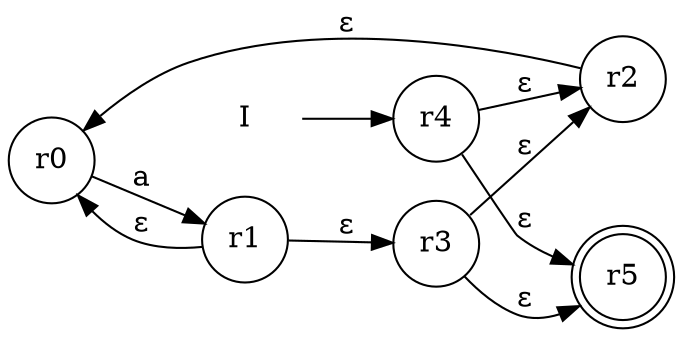 digraph AFN{
rankdir = LR;
node [shape = "circle"];
r0 -> r1 [label="a", peripheries="4"];
r1 -> r0 [label="&epsilon;"];
r1 -> r3 [label="&epsilon;"];
r2 -> r0 [label="&epsilon;"];
r3 -> r2 [label="&epsilon;"];
r3 -> r5 [label="&epsilon;", peripheries="4"];
r4 -> r2 [label="&epsilon;"];
r4 -> r5 [label="&epsilon;", peripheries="4"];
r5 [shape=doublecircle];I [shape="plaintext"]I ->r4}